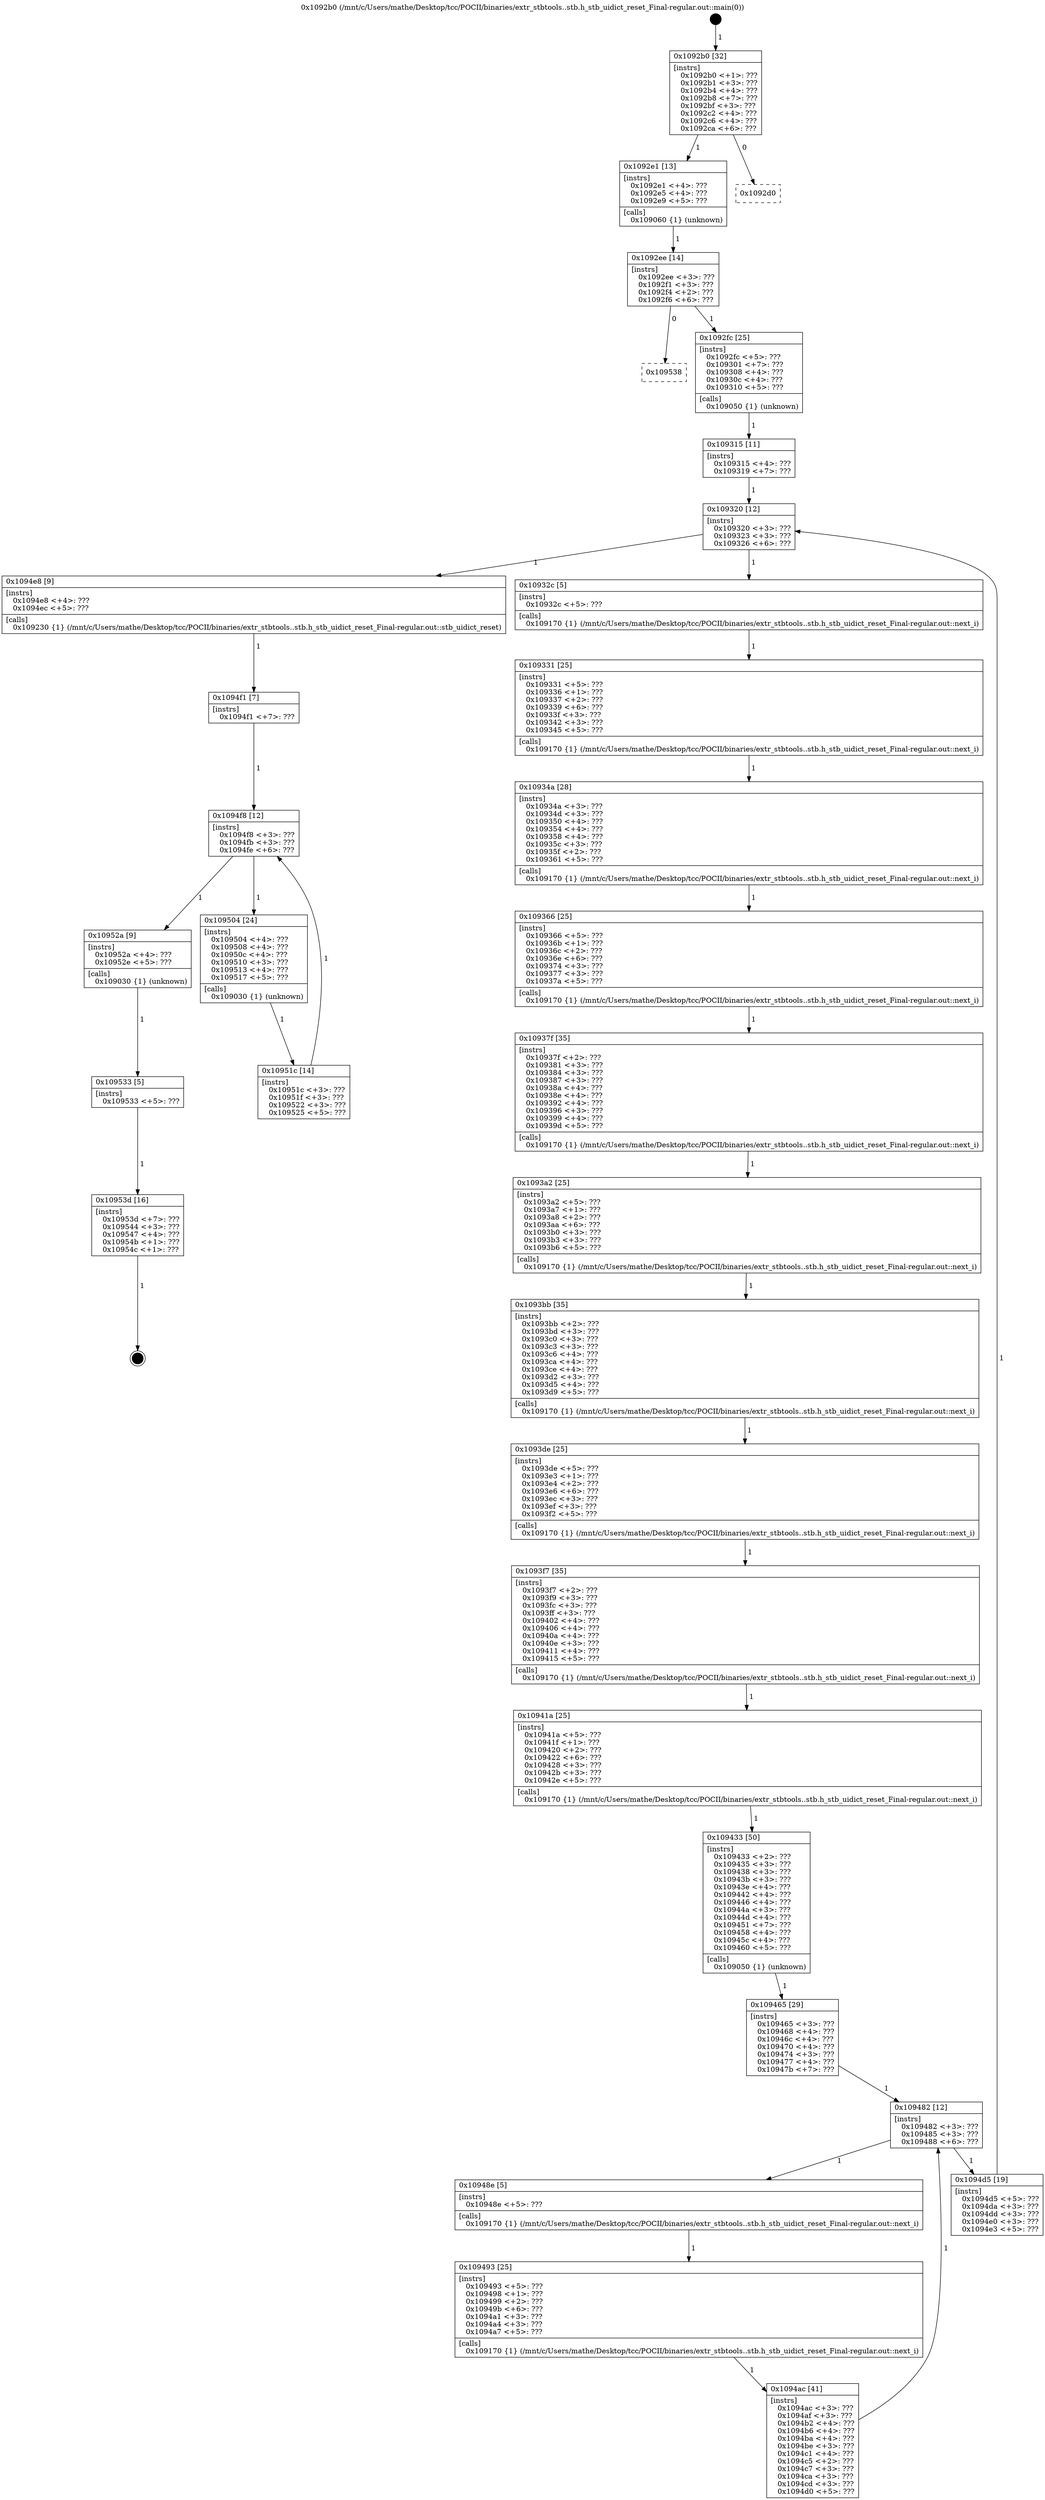 digraph "0x1092b0" {
  label = "0x1092b0 (/mnt/c/Users/mathe/Desktop/tcc/POCII/binaries/extr_stbtools..stb.h_stb_uidict_reset_Final-regular.out::main(0))"
  labelloc = "t"
  node[shape=record]

  Entry [label="",width=0.3,height=0.3,shape=circle,fillcolor=black,style=filled]
  "0x1092b0" [label="{
     0x1092b0 [32]\l
     | [instrs]\l
     &nbsp;&nbsp;0x1092b0 \<+1\>: ???\l
     &nbsp;&nbsp;0x1092b1 \<+3\>: ???\l
     &nbsp;&nbsp;0x1092b4 \<+4\>: ???\l
     &nbsp;&nbsp;0x1092b8 \<+7\>: ???\l
     &nbsp;&nbsp;0x1092bf \<+3\>: ???\l
     &nbsp;&nbsp;0x1092c2 \<+4\>: ???\l
     &nbsp;&nbsp;0x1092c6 \<+4\>: ???\l
     &nbsp;&nbsp;0x1092ca \<+6\>: ???\l
  }"]
  "0x1092e1" [label="{
     0x1092e1 [13]\l
     | [instrs]\l
     &nbsp;&nbsp;0x1092e1 \<+4\>: ???\l
     &nbsp;&nbsp;0x1092e5 \<+4\>: ???\l
     &nbsp;&nbsp;0x1092e9 \<+5\>: ???\l
     | [calls]\l
     &nbsp;&nbsp;0x109060 \{1\} (unknown)\l
  }"]
  "0x1092d0" [label="{
     0x1092d0\l
  }", style=dashed]
  "0x1092ee" [label="{
     0x1092ee [14]\l
     | [instrs]\l
     &nbsp;&nbsp;0x1092ee \<+3\>: ???\l
     &nbsp;&nbsp;0x1092f1 \<+3\>: ???\l
     &nbsp;&nbsp;0x1092f4 \<+2\>: ???\l
     &nbsp;&nbsp;0x1092f6 \<+6\>: ???\l
  }"]
  "0x109538" [label="{
     0x109538\l
  }", style=dashed]
  "0x1092fc" [label="{
     0x1092fc [25]\l
     | [instrs]\l
     &nbsp;&nbsp;0x1092fc \<+5\>: ???\l
     &nbsp;&nbsp;0x109301 \<+7\>: ???\l
     &nbsp;&nbsp;0x109308 \<+4\>: ???\l
     &nbsp;&nbsp;0x10930c \<+4\>: ???\l
     &nbsp;&nbsp;0x109310 \<+5\>: ???\l
     | [calls]\l
     &nbsp;&nbsp;0x109050 \{1\} (unknown)\l
  }"]
  Exit [label="",width=0.3,height=0.3,shape=circle,fillcolor=black,style=filled,peripheries=2]
  "0x109320" [label="{
     0x109320 [12]\l
     | [instrs]\l
     &nbsp;&nbsp;0x109320 \<+3\>: ???\l
     &nbsp;&nbsp;0x109323 \<+3\>: ???\l
     &nbsp;&nbsp;0x109326 \<+6\>: ???\l
  }"]
  "0x1094e8" [label="{
     0x1094e8 [9]\l
     | [instrs]\l
     &nbsp;&nbsp;0x1094e8 \<+4\>: ???\l
     &nbsp;&nbsp;0x1094ec \<+5\>: ???\l
     | [calls]\l
     &nbsp;&nbsp;0x109230 \{1\} (/mnt/c/Users/mathe/Desktop/tcc/POCII/binaries/extr_stbtools..stb.h_stb_uidict_reset_Final-regular.out::stb_uidict_reset)\l
  }"]
  "0x10932c" [label="{
     0x10932c [5]\l
     | [instrs]\l
     &nbsp;&nbsp;0x10932c \<+5\>: ???\l
     | [calls]\l
     &nbsp;&nbsp;0x109170 \{1\} (/mnt/c/Users/mathe/Desktop/tcc/POCII/binaries/extr_stbtools..stb.h_stb_uidict_reset_Final-regular.out::next_i)\l
  }"]
  "0x109331" [label="{
     0x109331 [25]\l
     | [instrs]\l
     &nbsp;&nbsp;0x109331 \<+5\>: ???\l
     &nbsp;&nbsp;0x109336 \<+1\>: ???\l
     &nbsp;&nbsp;0x109337 \<+2\>: ???\l
     &nbsp;&nbsp;0x109339 \<+6\>: ???\l
     &nbsp;&nbsp;0x10933f \<+3\>: ???\l
     &nbsp;&nbsp;0x109342 \<+3\>: ???\l
     &nbsp;&nbsp;0x109345 \<+5\>: ???\l
     | [calls]\l
     &nbsp;&nbsp;0x109170 \{1\} (/mnt/c/Users/mathe/Desktop/tcc/POCII/binaries/extr_stbtools..stb.h_stb_uidict_reset_Final-regular.out::next_i)\l
  }"]
  "0x10934a" [label="{
     0x10934a [28]\l
     | [instrs]\l
     &nbsp;&nbsp;0x10934a \<+3\>: ???\l
     &nbsp;&nbsp;0x10934d \<+3\>: ???\l
     &nbsp;&nbsp;0x109350 \<+4\>: ???\l
     &nbsp;&nbsp;0x109354 \<+4\>: ???\l
     &nbsp;&nbsp;0x109358 \<+4\>: ???\l
     &nbsp;&nbsp;0x10935c \<+3\>: ???\l
     &nbsp;&nbsp;0x10935f \<+2\>: ???\l
     &nbsp;&nbsp;0x109361 \<+5\>: ???\l
     | [calls]\l
     &nbsp;&nbsp;0x109170 \{1\} (/mnt/c/Users/mathe/Desktop/tcc/POCII/binaries/extr_stbtools..stb.h_stb_uidict_reset_Final-regular.out::next_i)\l
  }"]
  "0x109366" [label="{
     0x109366 [25]\l
     | [instrs]\l
     &nbsp;&nbsp;0x109366 \<+5\>: ???\l
     &nbsp;&nbsp;0x10936b \<+1\>: ???\l
     &nbsp;&nbsp;0x10936c \<+2\>: ???\l
     &nbsp;&nbsp;0x10936e \<+6\>: ???\l
     &nbsp;&nbsp;0x109374 \<+3\>: ???\l
     &nbsp;&nbsp;0x109377 \<+3\>: ???\l
     &nbsp;&nbsp;0x10937a \<+5\>: ???\l
     | [calls]\l
     &nbsp;&nbsp;0x109170 \{1\} (/mnt/c/Users/mathe/Desktop/tcc/POCII/binaries/extr_stbtools..stb.h_stb_uidict_reset_Final-regular.out::next_i)\l
  }"]
  "0x10937f" [label="{
     0x10937f [35]\l
     | [instrs]\l
     &nbsp;&nbsp;0x10937f \<+2\>: ???\l
     &nbsp;&nbsp;0x109381 \<+3\>: ???\l
     &nbsp;&nbsp;0x109384 \<+3\>: ???\l
     &nbsp;&nbsp;0x109387 \<+3\>: ???\l
     &nbsp;&nbsp;0x10938a \<+4\>: ???\l
     &nbsp;&nbsp;0x10938e \<+4\>: ???\l
     &nbsp;&nbsp;0x109392 \<+4\>: ???\l
     &nbsp;&nbsp;0x109396 \<+3\>: ???\l
     &nbsp;&nbsp;0x109399 \<+4\>: ???\l
     &nbsp;&nbsp;0x10939d \<+5\>: ???\l
     | [calls]\l
     &nbsp;&nbsp;0x109170 \{1\} (/mnt/c/Users/mathe/Desktop/tcc/POCII/binaries/extr_stbtools..stb.h_stb_uidict_reset_Final-regular.out::next_i)\l
  }"]
  "0x1093a2" [label="{
     0x1093a2 [25]\l
     | [instrs]\l
     &nbsp;&nbsp;0x1093a2 \<+5\>: ???\l
     &nbsp;&nbsp;0x1093a7 \<+1\>: ???\l
     &nbsp;&nbsp;0x1093a8 \<+2\>: ???\l
     &nbsp;&nbsp;0x1093aa \<+6\>: ???\l
     &nbsp;&nbsp;0x1093b0 \<+3\>: ???\l
     &nbsp;&nbsp;0x1093b3 \<+3\>: ???\l
     &nbsp;&nbsp;0x1093b6 \<+5\>: ???\l
     | [calls]\l
     &nbsp;&nbsp;0x109170 \{1\} (/mnt/c/Users/mathe/Desktop/tcc/POCII/binaries/extr_stbtools..stb.h_stb_uidict_reset_Final-regular.out::next_i)\l
  }"]
  "0x1093bb" [label="{
     0x1093bb [35]\l
     | [instrs]\l
     &nbsp;&nbsp;0x1093bb \<+2\>: ???\l
     &nbsp;&nbsp;0x1093bd \<+3\>: ???\l
     &nbsp;&nbsp;0x1093c0 \<+3\>: ???\l
     &nbsp;&nbsp;0x1093c3 \<+3\>: ???\l
     &nbsp;&nbsp;0x1093c6 \<+4\>: ???\l
     &nbsp;&nbsp;0x1093ca \<+4\>: ???\l
     &nbsp;&nbsp;0x1093ce \<+4\>: ???\l
     &nbsp;&nbsp;0x1093d2 \<+3\>: ???\l
     &nbsp;&nbsp;0x1093d5 \<+4\>: ???\l
     &nbsp;&nbsp;0x1093d9 \<+5\>: ???\l
     | [calls]\l
     &nbsp;&nbsp;0x109170 \{1\} (/mnt/c/Users/mathe/Desktop/tcc/POCII/binaries/extr_stbtools..stb.h_stb_uidict_reset_Final-regular.out::next_i)\l
  }"]
  "0x1093de" [label="{
     0x1093de [25]\l
     | [instrs]\l
     &nbsp;&nbsp;0x1093de \<+5\>: ???\l
     &nbsp;&nbsp;0x1093e3 \<+1\>: ???\l
     &nbsp;&nbsp;0x1093e4 \<+2\>: ???\l
     &nbsp;&nbsp;0x1093e6 \<+6\>: ???\l
     &nbsp;&nbsp;0x1093ec \<+3\>: ???\l
     &nbsp;&nbsp;0x1093ef \<+3\>: ???\l
     &nbsp;&nbsp;0x1093f2 \<+5\>: ???\l
     | [calls]\l
     &nbsp;&nbsp;0x109170 \{1\} (/mnt/c/Users/mathe/Desktop/tcc/POCII/binaries/extr_stbtools..stb.h_stb_uidict_reset_Final-regular.out::next_i)\l
  }"]
  "0x1093f7" [label="{
     0x1093f7 [35]\l
     | [instrs]\l
     &nbsp;&nbsp;0x1093f7 \<+2\>: ???\l
     &nbsp;&nbsp;0x1093f9 \<+3\>: ???\l
     &nbsp;&nbsp;0x1093fc \<+3\>: ???\l
     &nbsp;&nbsp;0x1093ff \<+3\>: ???\l
     &nbsp;&nbsp;0x109402 \<+4\>: ???\l
     &nbsp;&nbsp;0x109406 \<+4\>: ???\l
     &nbsp;&nbsp;0x10940a \<+4\>: ???\l
     &nbsp;&nbsp;0x10940e \<+3\>: ???\l
     &nbsp;&nbsp;0x109411 \<+4\>: ???\l
     &nbsp;&nbsp;0x109415 \<+5\>: ???\l
     | [calls]\l
     &nbsp;&nbsp;0x109170 \{1\} (/mnt/c/Users/mathe/Desktop/tcc/POCII/binaries/extr_stbtools..stb.h_stb_uidict_reset_Final-regular.out::next_i)\l
  }"]
  "0x10941a" [label="{
     0x10941a [25]\l
     | [instrs]\l
     &nbsp;&nbsp;0x10941a \<+5\>: ???\l
     &nbsp;&nbsp;0x10941f \<+1\>: ???\l
     &nbsp;&nbsp;0x109420 \<+2\>: ???\l
     &nbsp;&nbsp;0x109422 \<+6\>: ???\l
     &nbsp;&nbsp;0x109428 \<+3\>: ???\l
     &nbsp;&nbsp;0x10942b \<+3\>: ???\l
     &nbsp;&nbsp;0x10942e \<+5\>: ???\l
     | [calls]\l
     &nbsp;&nbsp;0x109170 \{1\} (/mnt/c/Users/mathe/Desktop/tcc/POCII/binaries/extr_stbtools..stb.h_stb_uidict_reset_Final-regular.out::next_i)\l
  }"]
  "0x109433" [label="{
     0x109433 [50]\l
     | [instrs]\l
     &nbsp;&nbsp;0x109433 \<+2\>: ???\l
     &nbsp;&nbsp;0x109435 \<+3\>: ???\l
     &nbsp;&nbsp;0x109438 \<+3\>: ???\l
     &nbsp;&nbsp;0x10943b \<+3\>: ???\l
     &nbsp;&nbsp;0x10943e \<+4\>: ???\l
     &nbsp;&nbsp;0x109442 \<+4\>: ???\l
     &nbsp;&nbsp;0x109446 \<+4\>: ???\l
     &nbsp;&nbsp;0x10944a \<+3\>: ???\l
     &nbsp;&nbsp;0x10944d \<+4\>: ???\l
     &nbsp;&nbsp;0x109451 \<+7\>: ???\l
     &nbsp;&nbsp;0x109458 \<+4\>: ???\l
     &nbsp;&nbsp;0x10945c \<+4\>: ???\l
     &nbsp;&nbsp;0x109460 \<+5\>: ???\l
     | [calls]\l
     &nbsp;&nbsp;0x109050 \{1\} (unknown)\l
  }"]
  "0x109482" [label="{
     0x109482 [12]\l
     | [instrs]\l
     &nbsp;&nbsp;0x109482 \<+3\>: ???\l
     &nbsp;&nbsp;0x109485 \<+3\>: ???\l
     &nbsp;&nbsp;0x109488 \<+6\>: ???\l
  }"]
  "0x1094d5" [label="{
     0x1094d5 [19]\l
     | [instrs]\l
     &nbsp;&nbsp;0x1094d5 \<+5\>: ???\l
     &nbsp;&nbsp;0x1094da \<+3\>: ???\l
     &nbsp;&nbsp;0x1094dd \<+3\>: ???\l
     &nbsp;&nbsp;0x1094e0 \<+3\>: ???\l
     &nbsp;&nbsp;0x1094e3 \<+5\>: ???\l
  }"]
  "0x10948e" [label="{
     0x10948e [5]\l
     | [instrs]\l
     &nbsp;&nbsp;0x10948e \<+5\>: ???\l
     | [calls]\l
     &nbsp;&nbsp;0x109170 \{1\} (/mnt/c/Users/mathe/Desktop/tcc/POCII/binaries/extr_stbtools..stb.h_stb_uidict_reset_Final-regular.out::next_i)\l
  }"]
  "0x109493" [label="{
     0x109493 [25]\l
     | [instrs]\l
     &nbsp;&nbsp;0x109493 \<+5\>: ???\l
     &nbsp;&nbsp;0x109498 \<+1\>: ???\l
     &nbsp;&nbsp;0x109499 \<+2\>: ???\l
     &nbsp;&nbsp;0x10949b \<+6\>: ???\l
     &nbsp;&nbsp;0x1094a1 \<+3\>: ???\l
     &nbsp;&nbsp;0x1094a4 \<+3\>: ???\l
     &nbsp;&nbsp;0x1094a7 \<+5\>: ???\l
     | [calls]\l
     &nbsp;&nbsp;0x109170 \{1\} (/mnt/c/Users/mathe/Desktop/tcc/POCII/binaries/extr_stbtools..stb.h_stb_uidict_reset_Final-regular.out::next_i)\l
  }"]
  "0x1094ac" [label="{
     0x1094ac [41]\l
     | [instrs]\l
     &nbsp;&nbsp;0x1094ac \<+3\>: ???\l
     &nbsp;&nbsp;0x1094af \<+3\>: ???\l
     &nbsp;&nbsp;0x1094b2 \<+4\>: ???\l
     &nbsp;&nbsp;0x1094b6 \<+4\>: ???\l
     &nbsp;&nbsp;0x1094ba \<+4\>: ???\l
     &nbsp;&nbsp;0x1094be \<+3\>: ???\l
     &nbsp;&nbsp;0x1094c1 \<+4\>: ???\l
     &nbsp;&nbsp;0x1094c5 \<+2\>: ???\l
     &nbsp;&nbsp;0x1094c7 \<+3\>: ???\l
     &nbsp;&nbsp;0x1094ca \<+3\>: ???\l
     &nbsp;&nbsp;0x1094cd \<+3\>: ???\l
     &nbsp;&nbsp;0x1094d0 \<+5\>: ???\l
  }"]
  "0x109465" [label="{
     0x109465 [29]\l
     | [instrs]\l
     &nbsp;&nbsp;0x109465 \<+3\>: ???\l
     &nbsp;&nbsp;0x109468 \<+4\>: ???\l
     &nbsp;&nbsp;0x10946c \<+4\>: ???\l
     &nbsp;&nbsp;0x109470 \<+4\>: ???\l
     &nbsp;&nbsp;0x109474 \<+3\>: ???\l
     &nbsp;&nbsp;0x109477 \<+4\>: ???\l
     &nbsp;&nbsp;0x10947b \<+7\>: ???\l
  }"]
  "0x10953d" [label="{
     0x10953d [16]\l
     | [instrs]\l
     &nbsp;&nbsp;0x10953d \<+7\>: ???\l
     &nbsp;&nbsp;0x109544 \<+3\>: ???\l
     &nbsp;&nbsp;0x109547 \<+4\>: ???\l
     &nbsp;&nbsp;0x10954b \<+1\>: ???\l
     &nbsp;&nbsp;0x10954c \<+1\>: ???\l
  }"]
  "0x109315" [label="{
     0x109315 [11]\l
     | [instrs]\l
     &nbsp;&nbsp;0x109315 \<+4\>: ???\l
     &nbsp;&nbsp;0x109319 \<+7\>: ???\l
  }"]
  "0x1094f8" [label="{
     0x1094f8 [12]\l
     | [instrs]\l
     &nbsp;&nbsp;0x1094f8 \<+3\>: ???\l
     &nbsp;&nbsp;0x1094fb \<+3\>: ???\l
     &nbsp;&nbsp;0x1094fe \<+6\>: ???\l
  }"]
  "0x10952a" [label="{
     0x10952a [9]\l
     | [instrs]\l
     &nbsp;&nbsp;0x10952a \<+4\>: ???\l
     &nbsp;&nbsp;0x10952e \<+5\>: ???\l
     | [calls]\l
     &nbsp;&nbsp;0x109030 \{1\} (unknown)\l
  }"]
  "0x109504" [label="{
     0x109504 [24]\l
     | [instrs]\l
     &nbsp;&nbsp;0x109504 \<+4\>: ???\l
     &nbsp;&nbsp;0x109508 \<+4\>: ???\l
     &nbsp;&nbsp;0x10950c \<+4\>: ???\l
     &nbsp;&nbsp;0x109510 \<+3\>: ???\l
     &nbsp;&nbsp;0x109513 \<+4\>: ???\l
     &nbsp;&nbsp;0x109517 \<+5\>: ???\l
     | [calls]\l
     &nbsp;&nbsp;0x109030 \{1\} (unknown)\l
  }"]
  "0x10951c" [label="{
     0x10951c [14]\l
     | [instrs]\l
     &nbsp;&nbsp;0x10951c \<+3\>: ???\l
     &nbsp;&nbsp;0x10951f \<+3\>: ???\l
     &nbsp;&nbsp;0x109522 \<+3\>: ???\l
     &nbsp;&nbsp;0x109525 \<+5\>: ???\l
  }"]
  "0x1094f1" [label="{
     0x1094f1 [7]\l
     | [instrs]\l
     &nbsp;&nbsp;0x1094f1 \<+7\>: ???\l
  }"]
  "0x109533" [label="{
     0x109533 [5]\l
     | [instrs]\l
     &nbsp;&nbsp;0x109533 \<+5\>: ???\l
  }"]
  Entry -> "0x1092b0" [label=" 1"]
  "0x1092b0" -> "0x1092e1" [label=" 1"]
  "0x1092b0" -> "0x1092d0" [label=" 0"]
  "0x1092e1" -> "0x1092ee" [label=" 1"]
  "0x1092ee" -> "0x109538" [label=" 0"]
  "0x1092ee" -> "0x1092fc" [label=" 1"]
  "0x10953d" -> Exit [label=" 1"]
  "0x1092fc" -> "0x109315" [label=" 1"]
  "0x109320" -> "0x1094e8" [label=" 1"]
  "0x109320" -> "0x10932c" [label=" 1"]
  "0x10932c" -> "0x109331" [label=" 1"]
  "0x109331" -> "0x10934a" [label=" 1"]
  "0x10934a" -> "0x109366" [label=" 1"]
  "0x109366" -> "0x10937f" [label=" 1"]
  "0x10937f" -> "0x1093a2" [label=" 1"]
  "0x1093a2" -> "0x1093bb" [label=" 1"]
  "0x1093bb" -> "0x1093de" [label=" 1"]
  "0x1093de" -> "0x1093f7" [label=" 1"]
  "0x1093f7" -> "0x10941a" [label=" 1"]
  "0x10941a" -> "0x109433" [label=" 1"]
  "0x109433" -> "0x109465" [label=" 1"]
  "0x109482" -> "0x1094d5" [label=" 1"]
  "0x109482" -> "0x10948e" [label=" 1"]
  "0x10948e" -> "0x109493" [label=" 1"]
  "0x109493" -> "0x1094ac" [label=" 1"]
  "0x109465" -> "0x109482" [label=" 1"]
  "0x1094ac" -> "0x109482" [label=" 1"]
  "0x109533" -> "0x10953d" [label=" 1"]
  "0x109315" -> "0x109320" [label=" 1"]
  "0x1094d5" -> "0x109320" [label=" 1"]
  "0x1094e8" -> "0x1094f1" [label=" 1"]
  "0x1094f8" -> "0x10952a" [label=" 1"]
  "0x1094f8" -> "0x109504" [label=" 1"]
  "0x109504" -> "0x10951c" [label=" 1"]
  "0x1094f1" -> "0x1094f8" [label=" 1"]
  "0x10951c" -> "0x1094f8" [label=" 1"]
  "0x10952a" -> "0x109533" [label=" 1"]
}
